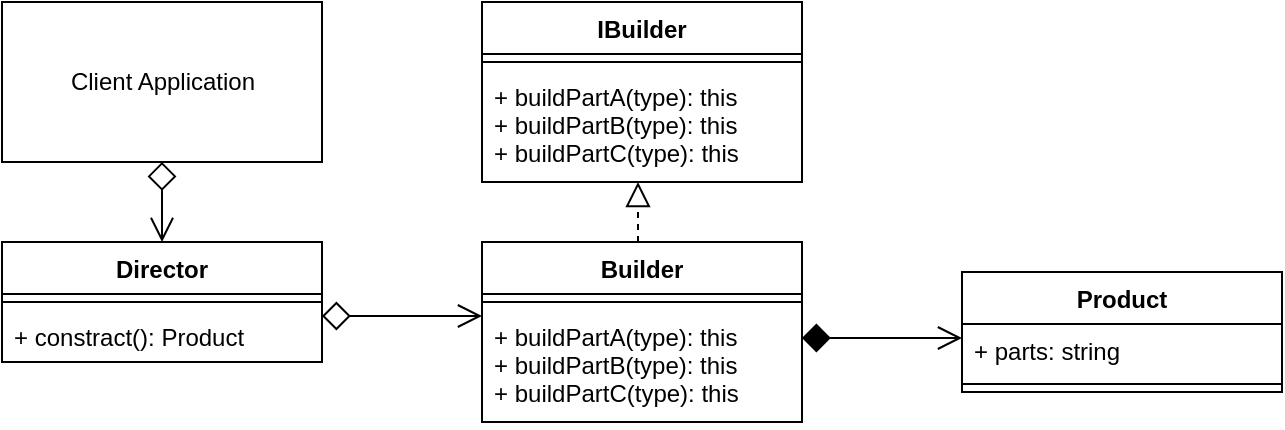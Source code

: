 <mxfile version="14.8.2" type="device"><diagram id="A4VQIPkCbeAEX4QtkmSl" name="Page-1"><mxGraphModel dx="868" dy="393" grid="1" gridSize="10" guides="1" tooltips="1" connect="1" arrows="1" fold="1" page="1" pageScale="1" pageWidth="827" pageHeight="1169" math="0" shadow="0"><root><mxCell id="0"/><mxCell id="1" parent="0"/><mxCell id="YDbXsbYW4Gs08KDP_1Ll-1" value="Client Application" style="html=1;" vertex="1" parent="1"><mxGeometry x="40" y="40" width="160" height="80" as="geometry"/></mxCell><mxCell id="YDbXsbYW4Gs08KDP_1Ll-2" value="Director" style="swimlane;fontStyle=1;align=center;verticalAlign=top;childLayout=stackLayout;horizontal=1;startSize=26;horizontalStack=0;resizeParent=1;resizeParentMax=0;resizeLast=0;collapsible=1;marginBottom=0;" vertex="1" parent="1"><mxGeometry x="40" y="160" width="160" height="60" as="geometry"/></mxCell><mxCell id="YDbXsbYW4Gs08KDP_1Ll-4" value="" style="line;strokeWidth=1;fillColor=none;align=left;verticalAlign=middle;spacingTop=-1;spacingLeft=3;spacingRight=3;rotatable=0;labelPosition=right;points=[];portConstraint=eastwest;" vertex="1" parent="YDbXsbYW4Gs08KDP_1Ll-2"><mxGeometry y="26" width="160" height="8" as="geometry"/></mxCell><mxCell id="YDbXsbYW4Gs08KDP_1Ll-5" value="+ constract(): Product" style="text;strokeColor=none;fillColor=none;align=left;verticalAlign=top;spacingLeft=4;spacingRight=4;overflow=hidden;rotatable=0;points=[[0,0.5],[1,0.5]];portConstraint=eastwest;" vertex="1" parent="YDbXsbYW4Gs08KDP_1Ll-2"><mxGeometry y="34" width="160" height="26" as="geometry"/></mxCell><mxCell id="YDbXsbYW4Gs08KDP_1Ll-6" value="IBuilder" style="swimlane;fontStyle=1;align=center;verticalAlign=top;childLayout=stackLayout;horizontal=1;startSize=26;horizontalStack=0;resizeParent=1;resizeParentMax=0;resizeLast=0;collapsible=1;marginBottom=0;" vertex="1" parent="1"><mxGeometry x="280" y="40" width="160" height="90" as="geometry"/></mxCell><mxCell id="YDbXsbYW4Gs08KDP_1Ll-8" value="" style="line;strokeWidth=1;fillColor=none;align=left;verticalAlign=middle;spacingTop=-1;spacingLeft=3;spacingRight=3;rotatable=0;labelPosition=right;points=[];portConstraint=eastwest;" vertex="1" parent="YDbXsbYW4Gs08KDP_1Ll-6"><mxGeometry y="26" width="160" height="8" as="geometry"/></mxCell><mxCell id="YDbXsbYW4Gs08KDP_1Ll-9" value="+ buildPartA(type): this&#10;+ buildPartB(type): this&#10;+ buildPartC(type): this" style="text;strokeColor=none;fillColor=none;align=left;verticalAlign=top;spacingLeft=4;spacingRight=4;overflow=hidden;rotatable=0;points=[[0,0.5],[1,0.5]];portConstraint=eastwest;" vertex="1" parent="YDbXsbYW4Gs08KDP_1Ll-6"><mxGeometry y="34" width="160" height="56" as="geometry"/></mxCell><mxCell id="YDbXsbYW4Gs08KDP_1Ll-10" value="Builder" style="swimlane;fontStyle=1;align=center;verticalAlign=top;childLayout=stackLayout;horizontal=1;startSize=26;horizontalStack=0;resizeParent=1;resizeParentMax=0;resizeLast=0;collapsible=1;marginBottom=0;" vertex="1" parent="1"><mxGeometry x="280" y="160" width="160" height="90" as="geometry"/></mxCell><mxCell id="YDbXsbYW4Gs08KDP_1Ll-11" value="" style="line;strokeWidth=1;fillColor=none;align=left;verticalAlign=middle;spacingTop=-1;spacingLeft=3;spacingRight=3;rotatable=0;labelPosition=right;points=[];portConstraint=eastwest;" vertex="1" parent="YDbXsbYW4Gs08KDP_1Ll-10"><mxGeometry y="26" width="160" height="8" as="geometry"/></mxCell><mxCell id="YDbXsbYW4Gs08KDP_1Ll-12" value="+ buildPartA(type): this&#10;+ buildPartB(type): this&#10;+ buildPartC(type): this" style="text;strokeColor=none;fillColor=none;align=left;verticalAlign=top;spacingLeft=4;spacingRight=4;overflow=hidden;rotatable=0;points=[[0,0.5],[1,0.5]];portConstraint=eastwest;" vertex="1" parent="YDbXsbYW4Gs08KDP_1Ll-10"><mxGeometry y="34" width="160" height="56" as="geometry"/></mxCell><mxCell id="YDbXsbYW4Gs08KDP_1Ll-13" value="Product" style="swimlane;fontStyle=1;align=center;verticalAlign=top;childLayout=stackLayout;horizontal=1;startSize=26;horizontalStack=0;resizeParent=1;resizeParentMax=0;resizeLast=0;collapsible=1;marginBottom=0;" vertex="1" parent="1"><mxGeometry x="520" y="175" width="160" height="60" as="geometry"/></mxCell><mxCell id="YDbXsbYW4Gs08KDP_1Ll-14" value="+ parts: string" style="text;strokeColor=none;fillColor=none;align=left;verticalAlign=top;spacingLeft=4;spacingRight=4;overflow=hidden;rotatable=0;points=[[0,0.5],[1,0.5]];portConstraint=eastwest;" vertex="1" parent="YDbXsbYW4Gs08KDP_1Ll-13"><mxGeometry y="26" width="160" height="26" as="geometry"/></mxCell><mxCell id="YDbXsbYW4Gs08KDP_1Ll-15" value="" style="line;strokeWidth=1;fillColor=none;align=left;verticalAlign=middle;spacingTop=-1;spacingLeft=3;spacingRight=3;rotatable=0;labelPosition=right;points=[];portConstraint=eastwest;" vertex="1" parent="YDbXsbYW4Gs08KDP_1Ll-13"><mxGeometry y="52" width="160" height="8" as="geometry"/></mxCell><mxCell id="YDbXsbYW4Gs08KDP_1Ll-19" value="" style="html=1;verticalAlign=bottom;startArrow=diamond;startFill=0;endArrow=open;startSize=12;exitX=0.5;exitY=1;exitDx=0;exitDy=0;endFill=0;endSize=10;" edge="1" parent="1" source="YDbXsbYW4Gs08KDP_1Ll-1" target="YDbXsbYW4Gs08KDP_1Ll-2"><mxGeometry width="60" relative="1" as="geometry"><mxPoint x="380" y="230" as="sourcePoint"/><mxPoint x="440" y="230" as="targetPoint"/></mxGeometry></mxCell><mxCell id="YDbXsbYW4Gs08KDP_1Ll-20" value="" style="html=1;verticalAlign=bottom;startArrow=diamond;startFill=0;endArrow=open;startSize=12;endFill=0;endSize=10;" edge="1" parent="1"><mxGeometry width="60" relative="1" as="geometry"><mxPoint x="200" y="197" as="sourcePoint"/><mxPoint x="280" y="197" as="targetPoint"/></mxGeometry></mxCell><mxCell id="YDbXsbYW4Gs08KDP_1Ll-21" value="" style="html=1;verticalAlign=bottom;startArrow=none;startFill=0;endArrow=block;startSize=8;endFill=0;endSize=10;dashed=1;" edge="1" parent="1"><mxGeometry width="60" relative="1" as="geometry"><mxPoint x="358" y="160" as="sourcePoint"/><mxPoint x="358" y="130" as="targetPoint"/></mxGeometry></mxCell><mxCell id="YDbXsbYW4Gs08KDP_1Ll-22" value="" style="html=1;verticalAlign=bottom;startArrow=diamond;startFill=1;endArrow=open;startSize=12;endFill=0;endSize=10;" edge="1" parent="1"><mxGeometry x="-0.075" y="11" width="60" relative="1" as="geometry"><mxPoint x="440" y="208" as="sourcePoint"/><mxPoint x="520" y="208" as="targetPoint"/><mxPoint as="offset"/></mxGeometry></mxCell></root></mxGraphModel></diagram></mxfile>